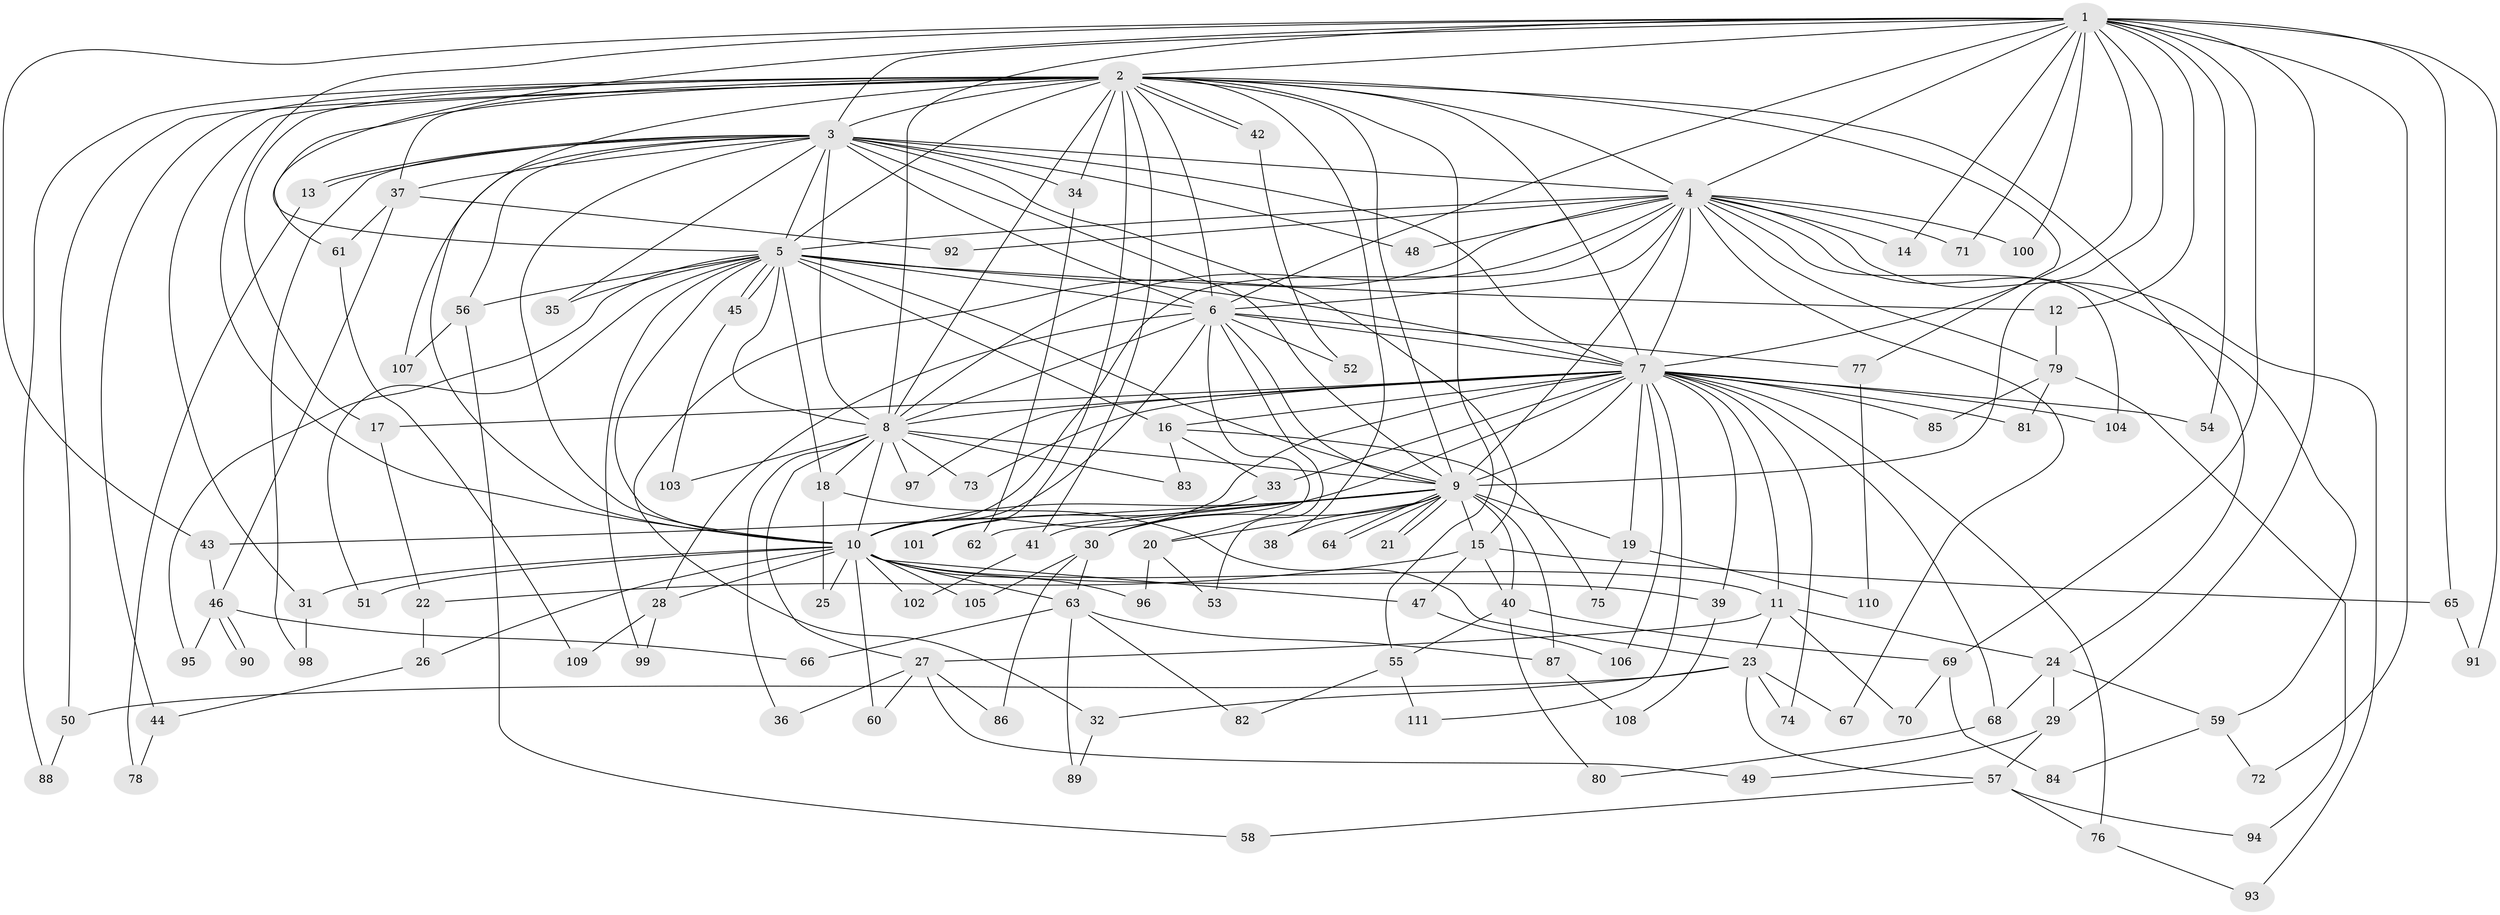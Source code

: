 // Generated by graph-tools (version 1.1) at 2025/25/03/09/25 03:25:52]
// undirected, 111 vertices, 247 edges
graph export_dot {
graph [start="1"]
  node [color=gray90,style=filled];
  1;
  2;
  3;
  4;
  5;
  6;
  7;
  8;
  9;
  10;
  11;
  12;
  13;
  14;
  15;
  16;
  17;
  18;
  19;
  20;
  21;
  22;
  23;
  24;
  25;
  26;
  27;
  28;
  29;
  30;
  31;
  32;
  33;
  34;
  35;
  36;
  37;
  38;
  39;
  40;
  41;
  42;
  43;
  44;
  45;
  46;
  47;
  48;
  49;
  50;
  51;
  52;
  53;
  54;
  55;
  56;
  57;
  58;
  59;
  60;
  61;
  62;
  63;
  64;
  65;
  66;
  67;
  68;
  69;
  70;
  71;
  72;
  73;
  74;
  75;
  76;
  77;
  78;
  79;
  80;
  81;
  82;
  83;
  84;
  85;
  86;
  87;
  88;
  89;
  90;
  91;
  92;
  93;
  94;
  95;
  96;
  97;
  98;
  99;
  100;
  101;
  102;
  103;
  104;
  105;
  106;
  107;
  108;
  109;
  110;
  111;
  1 -- 2;
  1 -- 3;
  1 -- 4;
  1 -- 5;
  1 -- 6;
  1 -- 7;
  1 -- 8;
  1 -- 9;
  1 -- 10;
  1 -- 12;
  1 -- 14;
  1 -- 29;
  1 -- 43;
  1 -- 54;
  1 -- 65;
  1 -- 69;
  1 -- 71;
  1 -- 72;
  1 -- 91;
  1 -- 100;
  2 -- 3;
  2 -- 4;
  2 -- 5;
  2 -- 6;
  2 -- 7;
  2 -- 8;
  2 -- 9;
  2 -- 10;
  2 -- 17;
  2 -- 24;
  2 -- 31;
  2 -- 34;
  2 -- 37;
  2 -- 38;
  2 -- 41;
  2 -- 42;
  2 -- 42;
  2 -- 44;
  2 -- 50;
  2 -- 55;
  2 -- 61;
  2 -- 77;
  2 -- 88;
  2 -- 101;
  3 -- 4;
  3 -- 5;
  3 -- 6;
  3 -- 7;
  3 -- 8;
  3 -- 9;
  3 -- 10;
  3 -- 13;
  3 -- 13;
  3 -- 15;
  3 -- 34;
  3 -- 35;
  3 -- 37;
  3 -- 48;
  3 -- 56;
  3 -- 98;
  3 -- 107;
  4 -- 5;
  4 -- 6;
  4 -- 7;
  4 -- 8;
  4 -- 9;
  4 -- 10;
  4 -- 14;
  4 -- 32;
  4 -- 48;
  4 -- 59;
  4 -- 67;
  4 -- 71;
  4 -- 79;
  4 -- 92;
  4 -- 93;
  4 -- 100;
  4 -- 104;
  5 -- 6;
  5 -- 7;
  5 -- 8;
  5 -- 9;
  5 -- 10;
  5 -- 12;
  5 -- 16;
  5 -- 18;
  5 -- 35;
  5 -- 45;
  5 -- 45;
  5 -- 51;
  5 -- 56;
  5 -- 95;
  5 -- 99;
  6 -- 7;
  6 -- 8;
  6 -- 9;
  6 -- 10;
  6 -- 20;
  6 -- 28;
  6 -- 52;
  6 -- 53;
  6 -- 77;
  7 -- 8;
  7 -- 9;
  7 -- 10;
  7 -- 11;
  7 -- 16;
  7 -- 17;
  7 -- 19;
  7 -- 30;
  7 -- 33;
  7 -- 39;
  7 -- 54;
  7 -- 68;
  7 -- 73;
  7 -- 74;
  7 -- 76;
  7 -- 81;
  7 -- 85;
  7 -- 97;
  7 -- 104;
  7 -- 106;
  7 -- 111;
  8 -- 9;
  8 -- 10;
  8 -- 18;
  8 -- 27;
  8 -- 36;
  8 -- 73;
  8 -- 83;
  8 -- 97;
  8 -- 103;
  9 -- 10;
  9 -- 15;
  9 -- 19;
  9 -- 20;
  9 -- 21;
  9 -- 21;
  9 -- 30;
  9 -- 38;
  9 -- 40;
  9 -- 41;
  9 -- 43;
  9 -- 62;
  9 -- 64;
  9 -- 64;
  9 -- 87;
  10 -- 11;
  10 -- 25;
  10 -- 26;
  10 -- 28;
  10 -- 31;
  10 -- 39;
  10 -- 47;
  10 -- 51;
  10 -- 60;
  10 -- 63;
  10 -- 96;
  10 -- 102;
  10 -- 105;
  11 -- 23;
  11 -- 24;
  11 -- 27;
  11 -- 70;
  12 -- 79;
  13 -- 78;
  15 -- 22;
  15 -- 40;
  15 -- 47;
  15 -- 65;
  16 -- 33;
  16 -- 75;
  16 -- 83;
  17 -- 22;
  18 -- 23;
  18 -- 25;
  19 -- 75;
  19 -- 110;
  20 -- 53;
  20 -- 96;
  22 -- 26;
  23 -- 32;
  23 -- 50;
  23 -- 57;
  23 -- 67;
  23 -- 74;
  24 -- 29;
  24 -- 59;
  24 -- 68;
  26 -- 44;
  27 -- 36;
  27 -- 49;
  27 -- 60;
  27 -- 86;
  28 -- 99;
  28 -- 109;
  29 -- 49;
  29 -- 57;
  30 -- 63;
  30 -- 86;
  30 -- 105;
  31 -- 98;
  32 -- 89;
  33 -- 101;
  34 -- 62;
  37 -- 46;
  37 -- 61;
  37 -- 92;
  39 -- 108;
  40 -- 55;
  40 -- 69;
  40 -- 80;
  41 -- 102;
  42 -- 52;
  43 -- 46;
  44 -- 78;
  45 -- 103;
  46 -- 66;
  46 -- 90;
  46 -- 90;
  46 -- 95;
  47 -- 106;
  50 -- 88;
  55 -- 82;
  55 -- 111;
  56 -- 58;
  56 -- 107;
  57 -- 58;
  57 -- 76;
  57 -- 94;
  59 -- 72;
  59 -- 84;
  61 -- 109;
  63 -- 66;
  63 -- 82;
  63 -- 87;
  63 -- 89;
  65 -- 91;
  68 -- 80;
  69 -- 70;
  69 -- 84;
  76 -- 93;
  77 -- 110;
  79 -- 81;
  79 -- 85;
  79 -- 94;
  87 -- 108;
}
